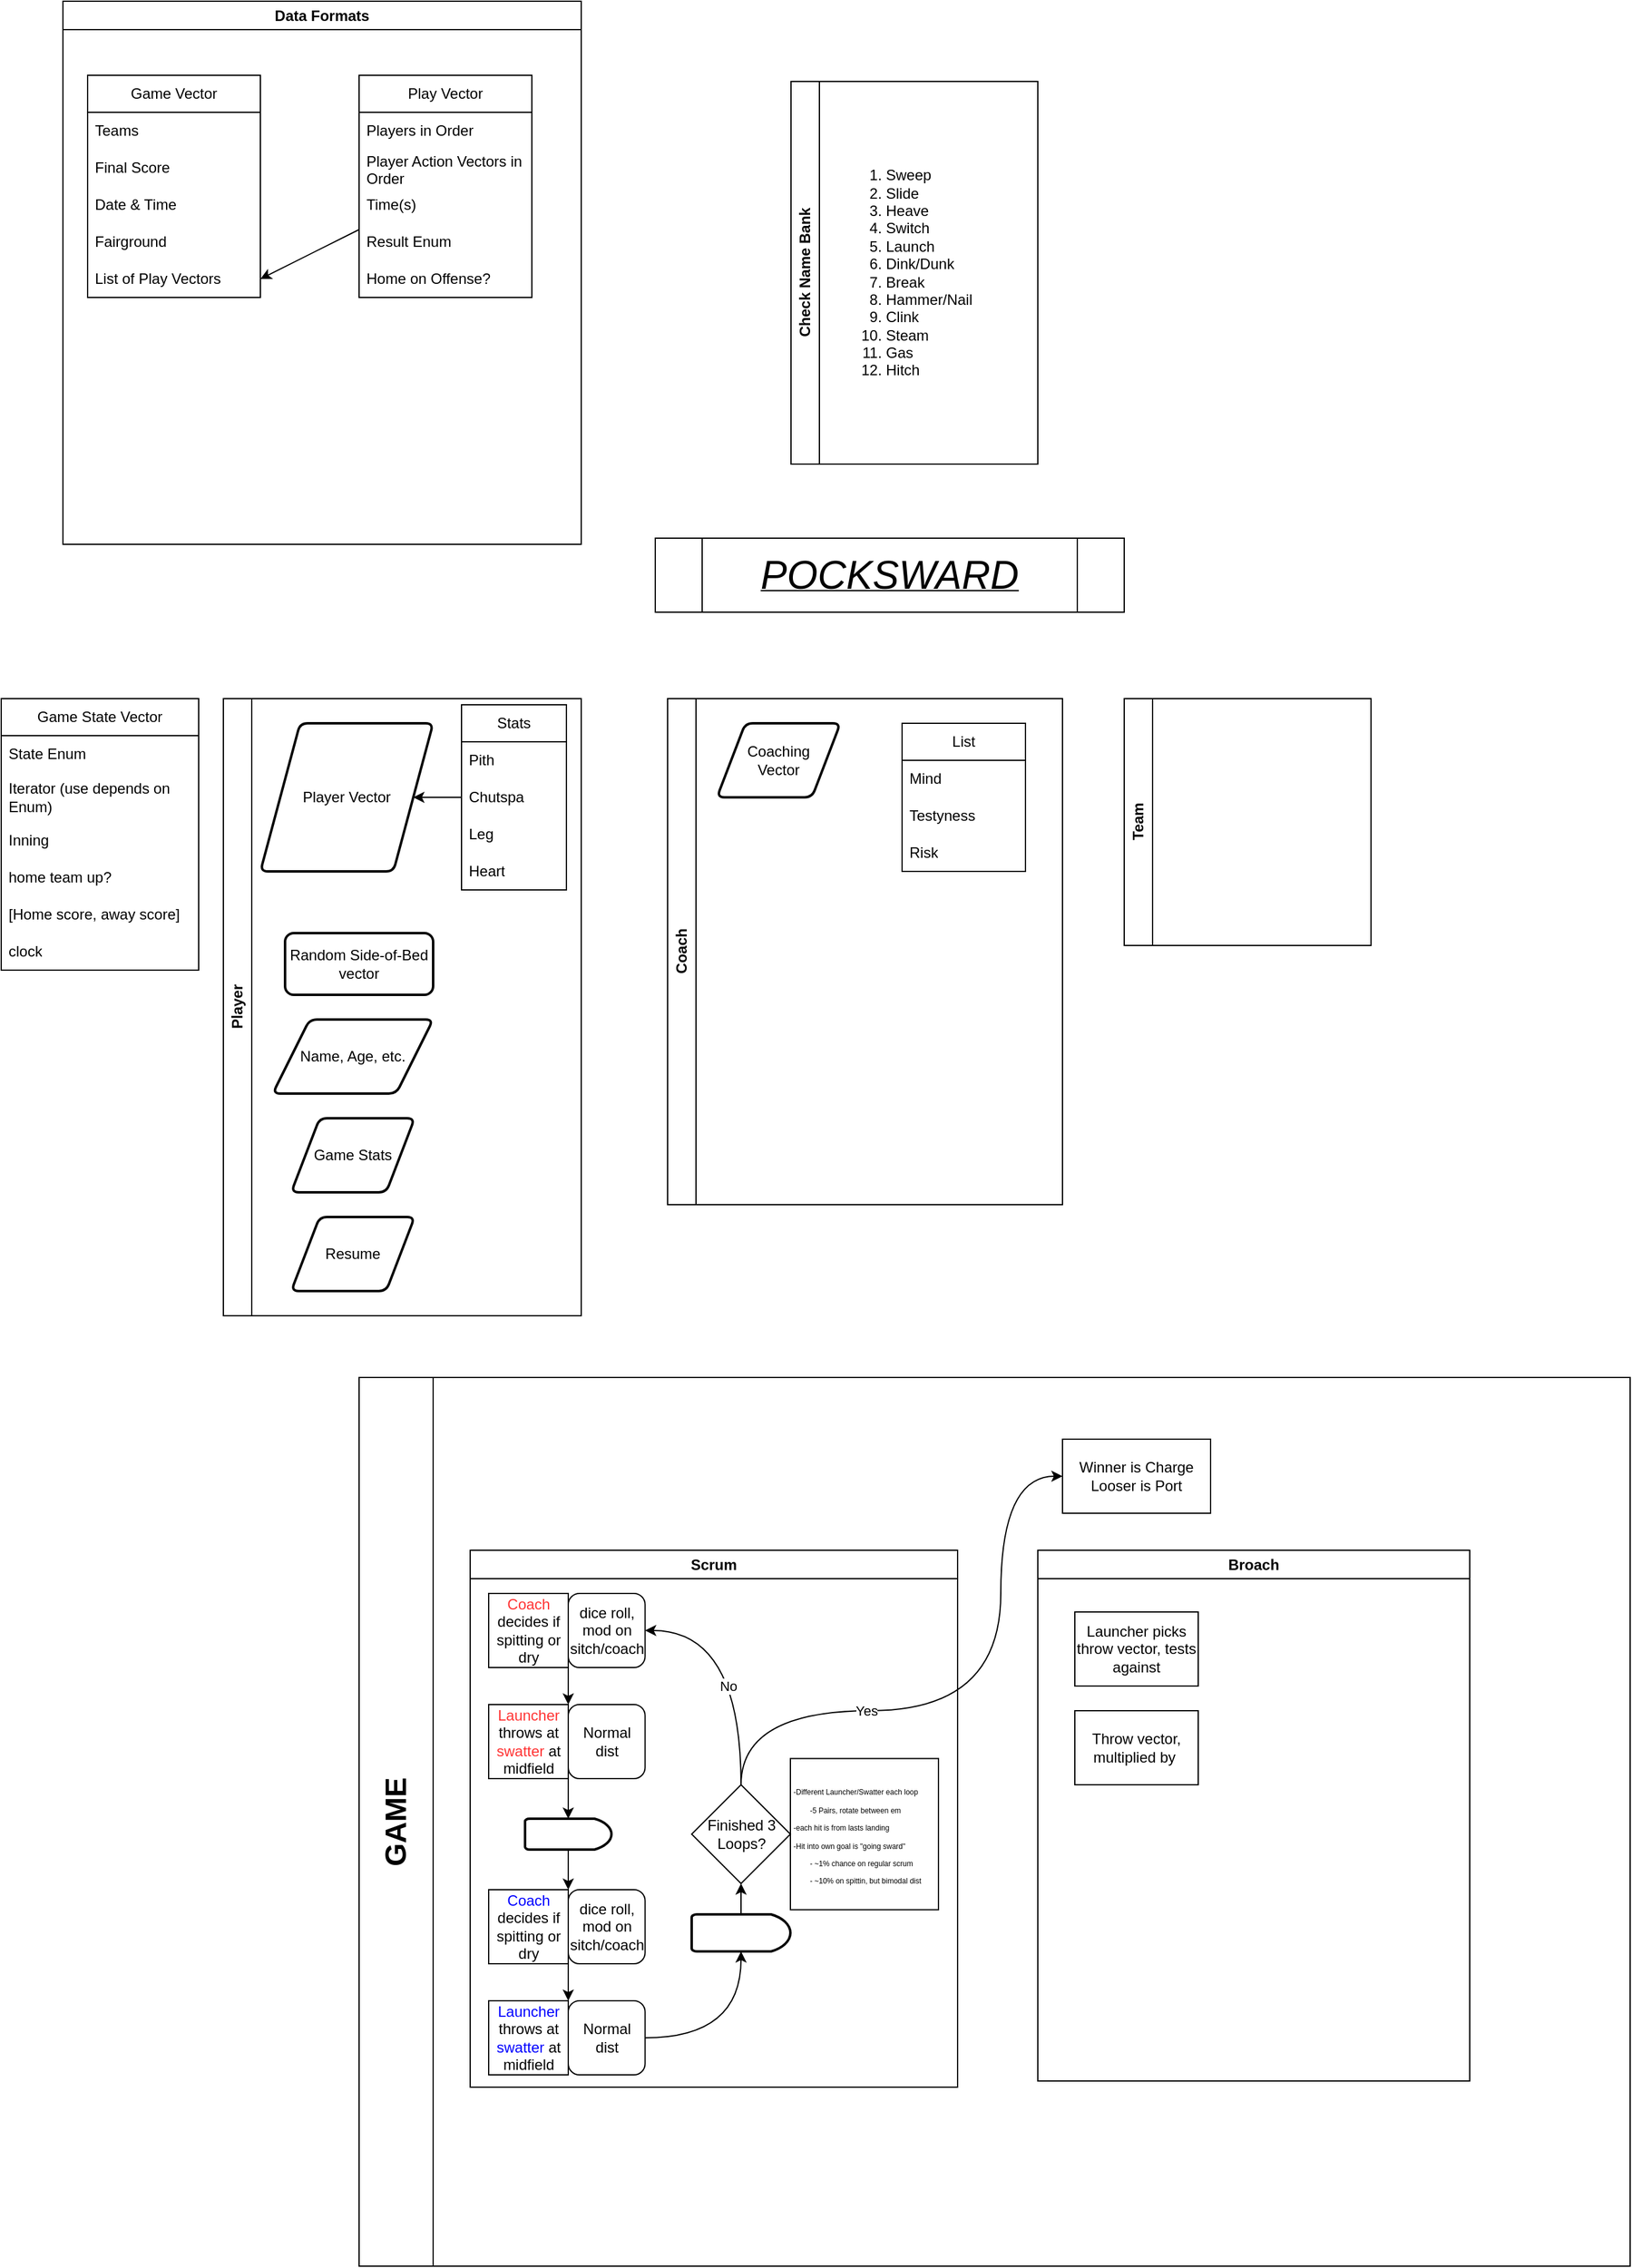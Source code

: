 <mxfile>
    <diagram name="Page-1" id="8VVvji6yyK4iROJsNHM2">
        <mxGraphModel dx="746" dy="2889" grid="1" gridSize="10" guides="1" tooltips="1" connect="1" arrows="1" fold="1" page="1" pageScale="1" pageWidth="850" pageHeight="1100" math="0" shadow="0">
            <root>
                <mxCell id="0"/>
                <mxCell id="1" parent="0"/>
                <mxCell id="6CWLK8USmKC2c1rMRcYr-1" value="&lt;i style=&quot;&quot;&gt;&lt;u style=&quot;&quot;&gt;&lt;font style=&quot;font-size: 32px;&quot;&gt;POCKSWARD&lt;/font&gt;&lt;/u&gt;&lt;/i&gt;" style="shape=process;whiteSpace=wrap;html=1;backgroundOutline=1;" parent="1" vertex="1">
                    <mxGeometry x="540" y="-870" width="380" height="60" as="geometry"/>
                </mxCell>
                <mxCell id="LrvtAGxtfW7CsbB4rK7t-2" value="&lt;font style=&quot;font-size: 24px;&quot;&gt;GAME&lt;br&gt;&lt;/font&gt;" style="swimlane;horizontal=0;whiteSpace=wrap;html=1;startSize=60;" parent="1" vertex="1">
                    <mxGeometry x="300" y="-190" width="1030" height="720" as="geometry"/>
                </mxCell>
                <mxCell id="uPg4Tumh6hNYvUEwxsri-9" value="Scrum" style="swimlane;whiteSpace=wrap;html=1;" parent="LrvtAGxtfW7CsbB4rK7t-2" vertex="1">
                    <mxGeometry x="90" y="140" width="395" height="435" as="geometry"/>
                </mxCell>
                <mxCell id="04MCu2xoOi-bMP9wf8G--11" value="&lt;font color=&quot;#ff3333&quot;&gt;Launcher&lt;/font&gt; throws at &lt;font color=&quot;#ff3333&quot;&gt;swatter&lt;/font&gt; at midfield" style="rounded=0;whiteSpace=wrap;html=1;" parent="uPg4Tumh6hNYvUEwxsri-9" vertex="1">
                    <mxGeometry x="15" y="125" width="64.5" height="60" as="geometry"/>
                </mxCell>
                <mxCell id="04MCu2xoOi-bMP9wf8G--16" value="Normal dist" style="rounded=1;whiteSpace=wrap;html=1;" parent="uPg4Tumh6hNYvUEwxsri-9" vertex="1">
                    <mxGeometry x="79.5" y="125" width="62.25" height="60" as="geometry"/>
                </mxCell>
                <mxCell id="04MCu2xoOi-bMP9wf8G--29" value="&lt;span style=&quot;font-size: 6px; background-color: initial;&quot;&gt;-Different Launcher/Swatter each loop&lt;br&gt;&lt;span style=&quot;white-space: pre;&quot;&gt;&#9;&lt;/span&gt;-5 Pairs, rotate between em&lt;br&gt;-each hit is from lasts landing&lt;br&gt;-Hit into own goal is &quot;going sward&quot;&lt;br&gt;&lt;span style=&quot;white-space: pre;&quot;&gt;&#9;&lt;/span&gt;- ~1% chance on regular scrum&lt;br&gt;&lt;span style=&quot;white-space: pre;&quot;&gt;&#9;&lt;/span&gt;- ~10% on spittin, but bimodal dist&lt;br&gt;&lt;/span&gt;" style="rounded=0;whiteSpace=wrap;html=1;align=left;" parent="uPg4Tumh6hNYvUEwxsri-9" vertex="1">
                    <mxGeometry x="259.5" y="168.75" width="120" height="122.5" as="geometry"/>
                </mxCell>
                <mxCell id="04MCu2xoOi-bMP9wf8G--36" style="edgeStyle=orthogonalEdgeStyle;curved=1;rounded=0;orthogonalLoop=1;jettySize=auto;html=1;exitX=1;exitY=1;exitDx=0;exitDy=0;entryX=1;entryY=0;entryDx=0;entryDy=0;" parent="uPg4Tumh6hNYvUEwxsri-9" source="04MCu2xoOi-bMP9wf8G--34" target="04MCu2xoOi-bMP9wf8G--11" edge="1">
                    <mxGeometry relative="1" as="geometry"/>
                </mxCell>
                <mxCell id="04MCu2xoOi-bMP9wf8G--34" value="&lt;font color=&quot;#ff3333&quot;&gt;Coach &lt;/font&gt;decides if spitting or dry" style="rounded=0;whiteSpace=wrap;html=1;" parent="uPg4Tumh6hNYvUEwxsri-9" vertex="1">
                    <mxGeometry x="15" y="35" width="64.5" height="60" as="geometry"/>
                </mxCell>
                <mxCell id="04MCu2xoOi-bMP9wf8G--35" value="dice roll, mod on sitch/coach" style="rounded=1;whiteSpace=wrap;html=1;" parent="uPg4Tumh6hNYvUEwxsri-9" vertex="1">
                    <mxGeometry x="79.5" y="35" width="62.25" height="60" as="geometry"/>
                </mxCell>
                <mxCell id="04MCu2xoOi-bMP9wf8G--28" style="edgeStyle=orthogonalEdgeStyle;rounded=0;orthogonalLoop=1;jettySize=auto;html=1;exitX=0.5;exitY=0;exitDx=0;exitDy=0;entryX=1;entryY=0.5;entryDx=0;entryDy=0;curved=1;" parent="uPg4Tumh6hNYvUEwxsri-9" source="MI1PErOWdLfNwAChFWtY-5" target="04MCu2xoOi-bMP9wf8G--35" edge="1">
                    <mxGeometry relative="1" as="geometry">
                        <Array as="points">
                            <mxPoint x="219" y="190"/>
                            <mxPoint x="219" y="65"/>
                        </Array>
                        <mxPoint x="219.5" y="190" as="sourcePoint"/>
                    </mxGeometry>
                </mxCell>
                <mxCell id="MI1PErOWdLfNwAChFWtY-6" value="No" style="edgeLabel;html=1;align=center;verticalAlign=middle;resizable=0;points=[];" parent="04MCu2xoOi-bMP9wf8G--28" connectable="0" vertex="1">
                    <mxGeometry x="-0.211" y="12" relative="1" as="geometry">
                        <mxPoint x="1" as="offset"/>
                    </mxGeometry>
                </mxCell>
                <mxCell id="04MCu2xoOi-bMP9wf8G--38" value="&lt;font color=&quot;#0000ff&quot;&gt;Launcher&lt;/font&gt; throws at &lt;font color=&quot;#0000ff&quot;&gt;swatter &lt;/font&gt;at midfield" style="rounded=0;whiteSpace=wrap;html=1;" parent="uPg4Tumh6hNYvUEwxsri-9" vertex="1">
                    <mxGeometry x="15" y="365" width="64.5" height="60" as="geometry"/>
                </mxCell>
                <mxCell id="04MCu2xoOi-bMP9wf8G--39" value="Normal dist" style="rounded=1;whiteSpace=wrap;html=1;" parent="uPg4Tumh6hNYvUEwxsri-9" vertex="1">
                    <mxGeometry x="79.5" y="365" width="62.25" height="60" as="geometry"/>
                </mxCell>
                <mxCell id="04MCu2xoOi-bMP9wf8G--40" style="edgeStyle=orthogonalEdgeStyle;rounded=0;orthogonalLoop=1;jettySize=auto;html=1;exitX=1;exitY=1;exitDx=0;exitDy=0;entryX=1;entryY=0;entryDx=0;entryDy=0;" parent="uPg4Tumh6hNYvUEwxsri-9" source="04MCu2xoOi-bMP9wf8G--41" target="04MCu2xoOi-bMP9wf8G--38" edge="1">
                    <mxGeometry relative="1" as="geometry"/>
                </mxCell>
                <mxCell id="04MCu2xoOi-bMP9wf8G--41" value="&lt;font color=&quot;#0000ff&quot;&gt;Coach&lt;/font&gt;&lt;font color=&quot;#ff3333&quot;&gt; &lt;/font&gt;decides if spitting or dry" style="rounded=0;whiteSpace=wrap;html=1;" parent="uPg4Tumh6hNYvUEwxsri-9" vertex="1">
                    <mxGeometry x="15" y="275" width="64.5" height="60" as="geometry"/>
                </mxCell>
                <mxCell id="04MCu2xoOi-bMP9wf8G--42" value="dice roll, mod on sitch/coach" style="rounded=1;whiteSpace=wrap;html=1;" parent="uPg4Tumh6hNYvUEwxsri-9" vertex="1">
                    <mxGeometry x="79.5" y="275" width="62.25" height="60" as="geometry"/>
                </mxCell>
                <mxCell id="qCPMD232dvb-v9akhPEh-1" value="" style="strokeWidth=2;html=1;shape=mxgraph.flowchart.delay;whiteSpace=wrap;" parent="uPg4Tumh6hNYvUEwxsri-9" vertex="1">
                    <mxGeometry x="44.5" y="217.5" width="70" height="25" as="geometry"/>
                </mxCell>
                <mxCell id="04MCu2xoOi-bMP9wf8G--22" style="edgeStyle=orthogonalEdgeStyle;rounded=0;orthogonalLoop=1;jettySize=auto;html=1;exitX=0;exitY=1;exitDx=0;exitDy=0;entryX=0.5;entryY=0;entryDx=0;entryDy=0;entryPerimeter=0;" parent="uPg4Tumh6hNYvUEwxsri-9" source="04MCu2xoOi-bMP9wf8G--16" target="qCPMD232dvb-v9akhPEh-1" edge="1">
                    <mxGeometry relative="1" as="geometry">
                        <mxPoint x="79.5" y="205" as="targetPoint"/>
                    </mxGeometry>
                </mxCell>
                <mxCell id="04MCu2xoOi-bMP9wf8G--44" style="edgeStyle=orthogonalEdgeStyle;rounded=0;orthogonalLoop=1;jettySize=auto;html=1;exitX=0.5;exitY=1;exitDx=0;exitDy=0;exitPerimeter=0;entryX=1;entryY=0;entryDx=0;entryDy=0;" parent="uPg4Tumh6hNYvUEwxsri-9" source="qCPMD232dvb-v9akhPEh-1" target="04MCu2xoOi-bMP9wf8G--41" edge="1">
                    <mxGeometry relative="1" as="geometry">
                        <mxPoint x="79.5" y="255" as="sourcePoint"/>
                    </mxGeometry>
                </mxCell>
                <mxCell id="qCPMD232dvb-v9akhPEh-3" value="" style="strokeWidth=2;html=1;shape=mxgraph.flowchart.delay;whiteSpace=wrap;" parent="uPg4Tumh6hNYvUEwxsri-9" vertex="1">
                    <mxGeometry x="179.5" y="295" width="80" height="30" as="geometry"/>
                </mxCell>
                <mxCell id="04MCu2xoOi-bMP9wf8G--27" style="edgeStyle=orthogonalEdgeStyle;curved=1;rounded=0;orthogonalLoop=1;jettySize=auto;html=1;entryX=0.5;entryY=1;entryDx=0;entryDy=0;entryPerimeter=0;exitX=1;exitY=0.5;exitDx=0;exitDy=0;" parent="uPg4Tumh6hNYvUEwxsri-9" source="04MCu2xoOi-bMP9wf8G--39" target="qCPMD232dvb-v9akhPEh-3" edge="1">
                    <mxGeometry relative="1" as="geometry">
                        <mxPoint x="169.5" y="315" as="sourcePoint"/>
                        <Array as="points">
                            <mxPoint x="219.5" y="395"/>
                        </Array>
                        <mxPoint x="219.5" y="326.25" as="targetPoint"/>
                    </mxGeometry>
                </mxCell>
                <mxCell id="LrvtAGxtfW7CsbB4rK7t-5" style="edgeStyle=orthogonalEdgeStyle;rounded=0;orthogonalLoop=1;jettySize=auto;html=1;entryX=0.5;entryY=1;entryDx=0;entryDy=0;exitX=0.648;exitY=-0.013;exitDx=0;exitDy=0;exitPerimeter=0;" parent="uPg4Tumh6hNYvUEwxsri-9" source="qCPMD232dvb-v9akhPEh-3" target="MI1PErOWdLfNwAChFWtY-5" edge="1">
                    <mxGeometry relative="1" as="geometry">
                        <mxPoint x="220" y="300" as="sourcePoint"/>
                        <mxPoint x="219.5" y="270" as="targetPoint"/>
                    </mxGeometry>
                </mxCell>
                <mxCell id="MI1PErOWdLfNwAChFWtY-5" value="Finished 3 Loops?" style="rhombus;whiteSpace=wrap;html=1;" parent="uPg4Tumh6hNYvUEwxsri-9" vertex="1">
                    <mxGeometry x="179.5" y="190" width="80" height="80" as="geometry"/>
                </mxCell>
                <mxCell id="uPg4Tumh6hNYvUEwxsri-13" value="Broach" style="swimlane;whiteSpace=wrap;html=1;" parent="LrvtAGxtfW7CsbB4rK7t-2" vertex="1">
                    <mxGeometry x="550" y="140" width="350" height="430" as="geometry"/>
                </mxCell>
                <mxCell id="uPg4Tumh6hNYvUEwxsri-21" value="Launcher picks throw vector, tests against" style="rounded=0;whiteSpace=wrap;html=1;" parent="uPg4Tumh6hNYvUEwxsri-13" vertex="1">
                    <mxGeometry x="30" y="50" width="100" height="60" as="geometry"/>
                </mxCell>
                <mxCell id="uPg4Tumh6hNYvUEwxsri-22" value="Throw vector, multiplied by&amp;nbsp;" style="rounded=0;whiteSpace=wrap;html=1;" parent="uPg4Tumh6hNYvUEwxsri-13" vertex="1">
                    <mxGeometry x="30" y="130" width="100" height="60" as="geometry"/>
                </mxCell>
                <mxCell id="uPg4Tumh6hNYvUEwxsri-17" value="Winner is Charge&lt;br&gt;Looser is Port" style="rounded=0;whiteSpace=wrap;html=1;" parent="LrvtAGxtfW7CsbB4rK7t-2" vertex="1">
                    <mxGeometry x="570" y="50" width="120" height="60" as="geometry"/>
                </mxCell>
                <mxCell id="uPg4Tumh6hNYvUEwxsri-18" style="edgeStyle=orthogonalEdgeStyle;rounded=0;orthogonalLoop=1;jettySize=auto;html=1;exitX=0.5;exitY=0;exitDx=0;exitDy=0;entryX=0;entryY=0.5;entryDx=0;entryDy=0;curved=1;" parent="LrvtAGxtfW7CsbB4rK7t-2" source="MI1PErOWdLfNwAChFWtY-5" target="uPg4Tumh6hNYvUEwxsri-17" edge="1">
                    <mxGeometry relative="1" as="geometry">
                        <Array as="points">
                            <mxPoint x="310" y="330"/>
                            <mxPoint x="310" y="270"/>
                            <mxPoint x="520" y="270"/>
                            <mxPoint x="520" y="80"/>
                        </Array>
                        <mxPoint x="309.5" y="330" as="sourcePoint"/>
                    </mxGeometry>
                </mxCell>
                <mxCell id="MI1PErOWdLfNwAChFWtY-7" value="Yes" style="edgeLabel;html=1;align=center;verticalAlign=middle;resizable=0;points=[];" parent="uPg4Tumh6hNYvUEwxsri-18" connectable="0" vertex="1">
                    <mxGeometry x="-0.372" y="-3" relative="1" as="geometry">
                        <mxPoint x="1" y="-3" as="offset"/>
                    </mxGeometry>
                </mxCell>
                <mxCell id="uPg4Tumh6hNYvUEwxsri-1" value="Player" style="swimlane;horizontal=0;whiteSpace=wrap;html=1;" parent="1" vertex="1">
                    <mxGeometry x="190" y="-740" width="290" height="500" as="geometry"/>
                </mxCell>
                <mxCell id="uPg4Tumh6hNYvUEwxsri-2" value="Player Vector" style="shape=parallelogram;html=1;strokeWidth=2;perimeter=parallelogramPerimeter;whiteSpace=wrap;rounded=1;arcSize=12;size=0.23;" parent="uPg4Tumh6hNYvUEwxsri-1" vertex="1">
                    <mxGeometry x="30" y="20" width="140" height="120" as="geometry"/>
                </mxCell>
                <mxCell id="uPg4Tumh6hNYvUEwxsri-3" value="Random Side-of-Bed vector" style="rounded=1;whiteSpace=wrap;html=1;absoluteArcSize=1;arcSize=14;strokeWidth=2;" parent="uPg4Tumh6hNYvUEwxsri-1" vertex="1">
                    <mxGeometry x="50" y="190" width="120" height="50" as="geometry"/>
                </mxCell>
                <mxCell id="uPg4Tumh6hNYvUEwxsri-5" value="Name, Age, etc." style="shape=parallelogram;html=1;strokeWidth=2;perimeter=parallelogramPerimeter;whiteSpace=wrap;rounded=1;arcSize=12;size=0.23;" parent="uPg4Tumh6hNYvUEwxsri-1" vertex="1">
                    <mxGeometry x="40" y="260" width="130" height="60" as="geometry"/>
                </mxCell>
                <mxCell id="uPg4Tumh6hNYvUEwxsri-6" value="Game Stats" style="shape=parallelogram;html=1;strokeWidth=2;perimeter=parallelogramPerimeter;whiteSpace=wrap;rounded=1;arcSize=12;size=0.23;" parent="uPg4Tumh6hNYvUEwxsri-1" vertex="1">
                    <mxGeometry x="55" y="340" width="100" height="60" as="geometry"/>
                </mxCell>
                <mxCell id="uPg4Tumh6hNYvUEwxsri-7" value="Resume" style="shape=parallelogram;html=1;strokeWidth=2;perimeter=parallelogramPerimeter;whiteSpace=wrap;rounded=1;arcSize=12;size=0.23;" parent="uPg4Tumh6hNYvUEwxsri-1" vertex="1">
                    <mxGeometry x="55" y="420" width="100" height="60" as="geometry"/>
                </mxCell>
                <mxCell id="uPg4Tumh6hNYvUEwxsri-23" value="Stats" style="swimlane;fontStyle=0;childLayout=stackLayout;horizontal=1;startSize=30;horizontalStack=0;resizeParent=1;resizeParentMax=0;resizeLast=0;collapsible=1;marginBottom=0;whiteSpace=wrap;html=1;" parent="uPg4Tumh6hNYvUEwxsri-1" vertex="1">
                    <mxGeometry x="193" y="5" width="85" height="150" as="geometry">
                        <mxRectangle x="190" y="10" width="70" height="30" as="alternateBounds"/>
                    </mxGeometry>
                </mxCell>
                <mxCell id="uPg4Tumh6hNYvUEwxsri-24" value="Pith" style="text;strokeColor=none;fillColor=none;align=left;verticalAlign=middle;spacingLeft=4;spacingRight=4;overflow=hidden;points=[[0,0.5],[1,0.5]];portConstraint=eastwest;rotatable=0;whiteSpace=wrap;html=1;" parent="uPg4Tumh6hNYvUEwxsri-23" vertex="1">
                    <mxGeometry y="30" width="85" height="30" as="geometry"/>
                </mxCell>
                <mxCell id="uPg4Tumh6hNYvUEwxsri-25" value="Chutspa" style="text;strokeColor=none;fillColor=none;align=left;verticalAlign=middle;spacingLeft=4;spacingRight=4;overflow=hidden;points=[[0,0.5],[1,0.5]];portConstraint=eastwest;rotatable=0;whiteSpace=wrap;html=1;" parent="uPg4Tumh6hNYvUEwxsri-23" vertex="1">
                    <mxGeometry y="60" width="85" height="30" as="geometry"/>
                </mxCell>
                <mxCell id="uPg4Tumh6hNYvUEwxsri-26" value="Leg" style="text;strokeColor=none;fillColor=none;align=left;verticalAlign=middle;spacingLeft=4;spacingRight=4;overflow=hidden;points=[[0,0.5],[1,0.5]];portConstraint=eastwest;rotatable=0;whiteSpace=wrap;html=1;" parent="uPg4Tumh6hNYvUEwxsri-23" vertex="1">
                    <mxGeometry y="90" width="85" height="30" as="geometry"/>
                </mxCell>
                <mxCell id="uPg4Tumh6hNYvUEwxsri-28" value="Heart" style="text;strokeColor=none;fillColor=none;align=left;verticalAlign=middle;spacingLeft=4;spacingRight=4;overflow=hidden;points=[[0,0.5],[1,0.5]];portConstraint=eastwest;rotatable=0;whiteSpace=wrap;html=1;" parent="uPg4Tumh6hNYvUEwxsri-23" vertex="1">
                    <mxGeometry y="120" width="85" height="30" as="geometry"/>
                </mxCell>
                <mxCell id="uPg4Tumh6hNYvUEwxsri-30" style="edgeStyle=orthogonalEdgeStyle;rounded=0;orthogonalLoop=1;jettySize=auto;html=1;entryX=1;entryY=0.5;entryDx=0;entryDy=0;curved=1;" parent="uPg4Tumh6hNYvUEwxsri-1" source="uPg4Tumh6hNYvUEwxsri-25" target="uPg4Tumh6hNYvUEwxsri-2" edge="1">
                    <mxGeometry relative="1" as="geometry"/>
                </mxCell>
                <mxCell id="uPg4Tumh6hNYvUEwxsri-10" value="Coach" style="swimlane;horizontal=0;whiteSpace=wrap;html=1;" parent="1" vertex="1">
                    <mxGeometry x="550" y="-740" width="320" height="410" as="geometry"/>
                </mxCell>
                <mxCell id="uPg4Tumh6hNYvUEwxsri-12" value="Coaching &lt;br&gt;Vector" style="shape=parallelogram;html=1;strokeWidth=2;perimeter=parallelogramPerimeter;whiteSpace=wrap;rounded=1;arcSize=12;size=0.23;" parent="uPg4Tumh6hNYvUEwxsri-10" vertex="1">
                    <mxGeometry x="40" y="20" width="100" height="60" as="geometry"/>
                </mxCell>
                <mxCell id="MI1PErOWdLfNwAChFWtY-1" value="List" style="swimlane;fontStyle=0;childLayout=stackLayout;horizontal=1;startSize=30;horizontalStack=0;resizeParent=1;resizeParentMax=0;resizeLast=0;collapsible=1;marginBottom=0;whiteSpace=wrap;html=1;" parent="uPg4Tumh6hNYvUEwxsri-10" vertex="1">
                    <mxGeometry x="190" y="20" width="100" height="120" as="geometry"/>
                </mxCell>
                <mxCell id="MI1PErOWdLfNwAChFWtY-2" value="Mind" style="text;strokeColor=none;fillColor=none;align=left;verticalAlign=middle;spacingLeft=4;spacingRight=4;overflow=hidden;points=[[0,0.5],[1,0.5]];portConstraint=eastwest;rotatable=0;whiteSpace=wrap;html=1;" parent="MI1PErOWdLfNwAChFWtY-1" vertex="1">
                    <mxGeometry y="30" width="100" height="30" as="geometry"/>
                </mxCell>
                <mxCell id="MI1PErOWdLfNwAChFWtY-3" value="Testyness" style="text;strokeColor=none;fillColor=none;align=left;verticalAlign=middle;spacingLeft=4;spacingRight=4;overflow=hidden;points=[[0,0.5],[1,0.5]];portConstraint=eastwest;rotatable=0;whiteSpace=wrap;html=1;" parent="MI1PErOWdLfNwAChFWtY-1" vertex="1">
                    <mxGeometry y="60" width="100" height="30" as="geometry"/>
                </mxCell>
                <mxCell id="MI1PErOWdLfNwAChFWtY-4" value="Risk" style="text;strokeColor=none;fillColor=none;align=left;verticalAlign=middle;spacingLeft=4;spacingRight=4;overflow=hidden;points=[[0,0.5],[1,0.5]];portConstraint=eastwest;rotatable=0;whiteSpace=wrap;html=1;" parent="MI1PErOWdLfNwAChFWtY-1" vertex="1">
                    <mxGeometry y="90" width="100" height="30" as="geometry"/>
                </mxCell>
                <mxCell id="uPg4Tumh6hNYvUEwxsri-11" value="Team" style="swimlane;horizontal=0;whiteSpace=wrap;html=1;" parent="1" vertex="1">
                    <mxGeometry x="920" y="-740" width="200" height="200" as="geometry"/>
                </mxCell>
                <mxCell id="23" value="Data Formats" style="swimlane;whiteSpace=wrap;html=1;" parent="1" vertex="1">
                    <mxGeometry x="60" y="-1305" width="420" height="440" as="geometry"/>
                </mxCell>
                <mxCell id="39" style="edgeStyle=none;html=1;entryX=1;entryY=0.5;entryDx=0;entryDy=0;" parent="23" source="13" target="11" edge="1">
                    <mxGeometry relative="1" as="geometry"/>
                </mxCell>
                <mxCell id="13" value="Play Vector" style="swimlane;fontStyle=0;childLayout=stackLayout;horizontal=1;startSize=30;horizontalStack=0;resizeParent=1;resizeParentMax=0;resizeLast=0;collapsible=1;marginBottom=0;whiteSpace=wrap;html=1;" parent="23" vertex="1">
                    <mxGeometry x="240" y="60" width="140" height="180" as="geometry"/>
                </mxCell>
                <mxCell id="14" value="Players in Order" style="text;strokeColor=none;fillColor=none;align=left;verticalAlign=middle;spacingLeft=4;spacingRight=4;overflow=hidden;points=[[0,0.5],[1,0.5]];portConstraint=eastwest;rotatable=0;whiteSpace=wrap;html=1;" parent="13" vertex="1">
                    <mxGeometry y="30" width="140" height="30" as="geometry"/>
                </mxCell>
                <mxCell id="15" value="Player Action Vectors in Order" style="text;strokeColor=none;fillColor=none;align=left;verticalAlign=middle;spacingLeft=4;spacingRight=4;overflow=hidden;points=[[0,0.5],[1,0.5]];portConstraint=eastwest;rotatable=0;whiteSpace=wrap;html=1;" parent="13" vertex="1">
                    <mxGeometry y="60" width="140" height="30" as="geometry"/>
                </mxCell>
                <mxCell id="19" value="Time(s)" style="text;strokeColor=none;fillColor=none;align=left;verticalAlign=middle;spacingLeft=4;spacingRight=4;overflow=hidden;points=[[0,0.5],[1,0.5]];portConstraint=eastwest;rotatable=0;whiteSpace=wrap;html=1;" parent="13" vertex="1">
                    <mxGeometry y="90" width="140" height="30" as="geometry"/>
                </mxCell>
                <mxCell id="16" value="Result Enum" style="text;strokeColor=none;fillColor=none;align=left;verticalAlign=middle;spacingLeft=4;spacingRight=4;overflow=hidden;points=[[0,0.5],[1,0.5]];portConstraint=eastwest;rotatable=0;whiteSpace=wrap;html=1;" parent="13" vertex="1">
                    <mxGeometry y="120" width="140" height="30" as="geometry"/>
                </mxCell>
                <mxCell id="17" value="Home on Offense?" style="text;strokeColor=none;fillColor=none;align=left;verticalAlign=middle;spacingLeft=4;spacingRight=4;overflow=hidden;points=[[0,0.5],[1,0.5]];portConstraint=eastwest;rotatable=0;whiteSpace=wrap;html=1;" parent="13" vertex="1">
                    <mxGeometry y="150" width="140" height="30" as="geometry"/>
                </mxCell>
                <mxCell id="8" value="Game Vector" style="swimlane;fontStyle=0;childLayout=stackLayout;horizontal=1;startSize=30;horizontalStack=0;resizeParent=1;resizeParentMax=0;resizeLast=0;collapsible=1;marginBottom=0;whiteSpace=wrap;html=1;" parent="23" vertex="1">
                    <mxGeometry x="20" y="60" width="140" height="180" as="geometry"/>
                </mxCell>
                <mxCell id="9" value="Teams" style="text;strokeColor=none;fillColor=none;align=left;verticalAlign=middle;spacingLeft=4;spacingRight=4;overflow=hidden;points=[[0,0.5],[1,0.5]];portConstraint=eastwest;rotatable=0;whiteSpace=wrap;html=1;" parent="8" vertex="1">
                    <mxGeometry y="30" width="140" height="30" as="geometry"/>
                </mxCell>
                <mxCell id="10" value="Final Score" style="text;strokeColor=none;fillColor=none;align=left;verticalAlign=middle;spacingLeft=4;spacingRight=4;overflow=hidden;points=[[0,0.5],[1,0.5]];portConstraint=eastwest;rotatable=0;whiteSpace=wrap;html=1;" parent="8" vertex="1">
                    <mxGeometry y="60" width="140" height="30" as="geometry"/>
                </mxCell>
                <mxCell id="38" value="Date &amp;amp; Time" style="text;strokeColor=none;fillColor=none;align=left;verticalAlign=middle;spacingLeft=4;spacingRight=4;overflow=hidden;points=[[0,0.5],[1,0.5]];portConstraint=eastwest;rotatable=0;whiteSpace=wrap;html=1;" parent="8" vertex="1">
                    <mxGeometry y="90" width="140" height="30" as="geometry"/>
                </mxCell>
                <mxCell id="18" value="Fairground" style="text;strokeColor=none;fillColor=none;align=left;verticalAlign=middle;spacingLeft=4;spacingRight=4;overflow=hidden;points=[[0,0.5],[1,0.5]];portConstraint=eastwest;rotatable=0;whiteSpace=wrap;html=1;" parent="8" vertex="1">
                    <mxGeometry y="120" width="140" height="30" as="geometry"/>
                </mxCell>
                <mxCell id="11" value="List of Play Vectors" style="text;strokeColor=none;fillColor=none;align=left;verticalAlign=middle;spacingLeft=4;spacingRight=4;overflow=hidden;points=[[0,0.5],[1,0.5]];portConstraint=eastwest;rotatable=0;whiteSpace=wrap;html=1;" parent="8" vertex="1">
                    <mxGeometry y="150" width="140" height="30" as="geometry"/>
                </mxCell>
                <mxCell id="40" value="Check Name Bank" style="swimlane;horizontal=0;whiteSpace=wrap;html=1;" parent="1" vertex="1">
                    <mxGeometry x="650" y="-1240" width="200" height="310" as="geometry"/>
                </mxCell>
                <mxCell id="41" value="&lt;ol&gt;&lt;li&gt;Sweep&lt;/li&gt;&lt;li&gt;Slide&lt;/li&gt;&lt;li&gt;Heave&lt;/li&gt;&lt;li&gt;Switch&lt;/li&gt;&lt;li&gt;Launch&lt;/li&gt;&lt;li&gt;Dink/Dunk&lt;/li&gt;&lt;li&gt;Break&lt;/li&gt;&lt;li&gt;Hammer/Nail&lt;/li&gt;&lt;li&gt;Clink&lt;/li&gt;&lt;li&gt;Steam&lt;/li&gt;&lt;li&gt;Gas&lt;/li&gt;&lt;li&gt;Hitch&lt;/li&gt;&lt;/ol&gt;" style="text;html=1;align=left;verticalAlign=middle;resizable=0;points=[];autosize=1;strokeColor=none;fillColor=none;" parent="40" vertex="1">
                    <mxGeometry x="35" y="15" width="130" height="280" as="geometry"/>
                </mxCell>
                <mxCell id="47" value="Game State Vector" style="swimlane;fontStyle=0;childLayout=stackLayout;horizontal=1;startSize=30;horizontalStack=0;resizeParent=1;resizeParentMax=0;resizeLast=0;collapsible=1;marginBottom=0;whiteSpace=wrap;html=1;" parent="1" vertex="1">
                    <mxGeometry x="10" y="-740" width="160" height="220" as="geometry"/>
                </mxCell>
                <mxCell id="48" value="State Enum" style="text;strokeColor=none;fillColor=none;align=left;verticalAlign=middle;spacingLeft=4;spacingRight=4;overflow=hidden;points=[[0,0.5],[1,0.5]];portConstraint=eastwest;rotatable=0;whiteSpace=wrap;html=1;" parent="47" vertex="1">
                    <mxGeometry y="30" width="160" height="30" as="geometry"/>
                </mxCell>
                <mxCell id="49" value="Iterator (use depends on Enum)" style="text;strokeColor=none;fillColor=none;align=left;verticalAlign=middle;spacingLeft=4;spacingRight=4;overflow=hidden;points=[[0,0.5],[1,0.5]];portConstraint=eastwest;rotatable=0;whiteSpace=wrap;html=1;" parent="47" vertex="1">
                    <mxGeometry y="60" width="160" height="40" as="geometry"/>
                </mxCell>
                <mxCell id="51" value="Inning" style="text;strokeColor=none;fillColor=none;align=left;verticalAlign=middle;spacingLeft=4;spacingRight=4;overflow=hidden;points=[[0,0.5],[1,0.5]];portConstraint=eastwest;rotatable=0;whiteSpace=wrap;html=1;" vertex="1" parent="47">
                    <mxGeometry y="100" width="160" height="30" as="geometry"/>
                </mxCell>
                <mxCell id="53" value="home team up?" style="text;strokeColor=none;fillColor=none;align=left;verticalAlign=middle;spacingLeft=4;spacingRight=4;overflow=hidden;points=[[0,0.5],[1,0.5]];portConstraint=eastwest;rotatable=0;whiteSpace=wrap;html=1;" vertex="1" parent="47">
                    <mxGeometry y="130" width="160" height="30" as="geometry"/>
                </mxCell>
                <mxCell id="52" value="[Home score, away score]" style="text;strokeColor=none;fillColor=none;align=left;verticalAlign=middle;spacingLeft=4;spacingRight=4;overflow=hidden;points=[[0,0.5],[1,0.5]];portConstraint=eastwest;rotatable=0;whiteSpace=wrap;html=1;" vertex="1" parent="47">
                    <mxGeometry y="160" width="160" height="30" as="geometry"/>
                </mxCell>
                <mxCell id="50" value="clock" style="text;strokeColor=none;fillColor=none;align=left;verticalAlign=middle;spacingLeft=4;spacingRight=4;overflow=hidden;points=[[0,0.5],[1,0.5]];portConstraint=eastwest;rotatable=0;whiteSpace=wrap;html=1;" parent="47" vertex="1">
                    <mxGeometry y="190" width="160" height="30" as="geometry"/>
                </mxCell>
            </root>
        </mxGraphModel>
    </diagram>
</mxfile>